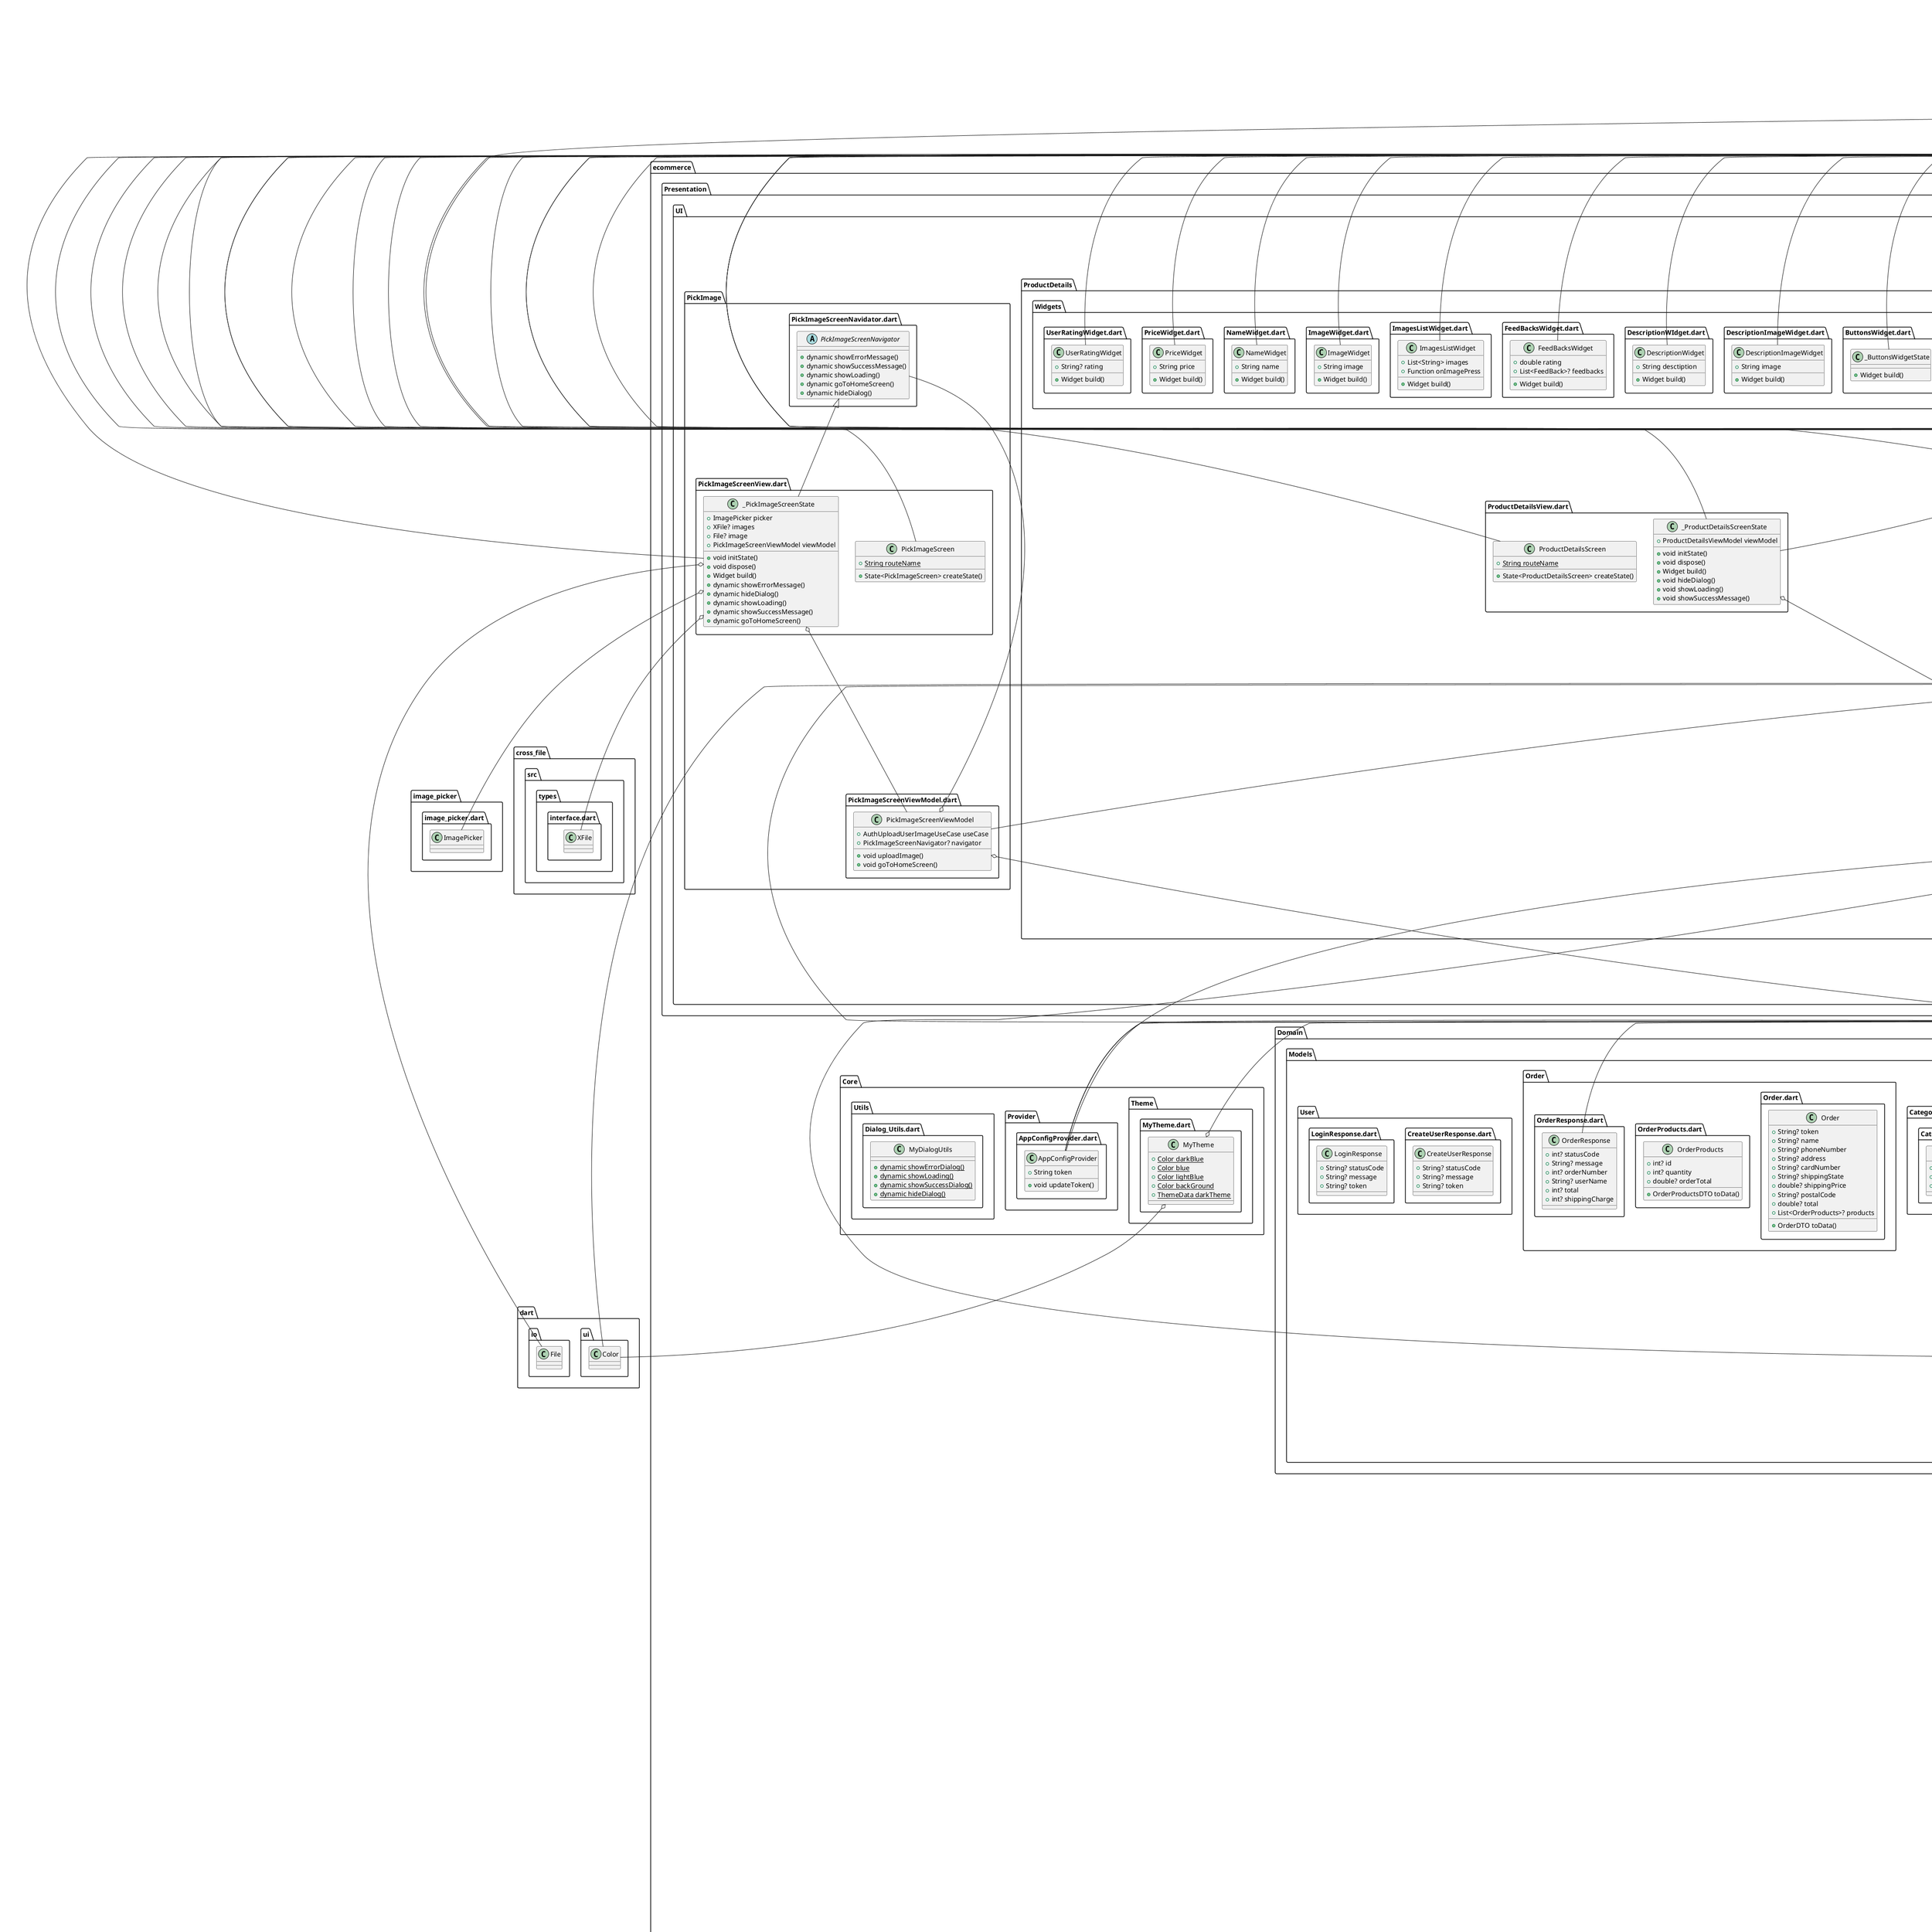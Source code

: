 @startuml
set namespaceSeparator ::

class "ecommerce::Core::Provider::AppConfigProvider.dart::AppConfigProvider" {
  +String token
  +void updateToken()
}

"flutter::src::foundation::change_notifier.dart::ChangeNotifier" <|-- "ecommerce::Core::Provider::AppConfigProvider.dart::AppConfigProvider"

class "ecommerce::Core::Theme::MyTheme.dart::MyTheme" {
  {static} +Color darkBlue
  {static} +Color blue
  {static} +Color lightBlue
  {static} +Color backGround
  {static} +ThemeData darkTheme
}

"ecommerce::Core::Theme::MyTheme.dart::MyTheme" o-- "dart::ui::Color"
"ecommerce::Core::Theme::MyTheme.dart::MyTheme" o-- "flutter::src::material::theme_data.dart::ThemeData"

class "ecommerce::Core::Utils::Dialog_Utils.dart::MyDialogUtils" {
  {static} +dynamic showErrorDialog()
  {static} +dynamic showLoading()
  {static} +dynamic showSuccessDialog()
  {static} +dynamic hideDialog()
}

class "ecommerce::Data::Api::ApiManager.dart::ApiManager" {
  {static} -ApiManager? _instance
  +String baseUrl
  +String addUserRoute
  +String addUserImageRoute
  +String loginRoute
  +String getCategoriesRoute
  +String getAllNewAddedProductsRoute
  +String getProductsByCategoryRoute
  +String getProductDetailsRoute
  +String getSearchedProductsRoute
  +String getCartProductsRoute
  +String addProductToCartRoute
  +String deleteProductFromCartRoute
  +String addOrderRoute
  {static} +ApiManager getApiManager()
  +Future<CreateUserResponseDTO> addNewUser()
  +Future<String> uploadUserImage()
  +Future<LoginResponseDTO> login()
  +Future<CategoriesResponseDTO> getCategories()
  +Future<ProductsResponseDTO> getAllNewAddedProducts()
  +Future<ProductsResponseDTO> getProductsByCategory()
  +Future<ProductDetailsResponseDTO> getProductDetails()
  +Future<ProductsResponseDTO> getSearchedProducts()
  +Future<CartItemsResponseDTO> getCartItems()
  +Future<CartUpdateResponseDTO> addProductToCart()
  +Future<CartUpdateResponseDTO> deleteProductFromCart()
  +Future<OrderResponseDTO?> placeOrder()
}

"ecommerce::Data::Api::ApiManager.dart::ApiManager" o-- "ecommerce::Data::Api::ApiManager.dart::ApiManager"

class "ecommerce::Data::Data%20Source::AuthRemoteDataSourceImpl.dart::AuthRemoteDataSourceImpl" {
  +ApiManager apiManager
  +Future<CreateUserResponse?> addNewUser()
  +Future<String> uploadUserImage()
  +Future<LoginResponse> login()
}

"ecommerce::Data::Data%20Source::AuthRemoteDataSourceImpl.dart::AuthRemoteDataSourceImpl" o-- "ecommerce::Data::Api::ApiManager.dart::ApiManager"
"ecommerce::Domain::Repository::Auth_Ropository_Contract.dart::AuthRemoteDataSource" <|-- "ecommerce::Data::Data%20Source::AuthRemoteDataSourceImpl.dart::AuthRemoteDataSourceImpl"

class "ecommerce::Data::Data%20Source::CategoriesRemoteDataSource.dart::CategoriesRemoteDataSourceImpl" {
  +ApiManager apiManager
  +Future<CategoriesResponse> getCategories()
}

"ecommerce::Data::Data%20Source::CategoriesRemoteDataSource.dart::CategoriesRemoteDataSourceImpl" o-- "ecommerce::Data::Api::ApiManager.dart::ApiManager"
"ecommerce::Domain::Repository::Categories_Repository_Contract.dart::CategoriesRemoteDataSource" <|-- "ecommerce::Data::Data%20Source::CategoriesRemoteDataSource.dart::CategoriesRemoteDataSourceImpl"

class "ecommerce::Data::Data%20Source::OrdersRemoteDataSourceImpl.dart::OrdersRemoteDataSourceImpl" {
  +ApiManager apiManager
  +Future<OrderResponse> placeOrder()
}

"ecommerce::Data::Data%20Source::OrdersRemoteDataSourceImpl.dart::OrdersRemoteDataSourceImpl" o-- "ecommerce::Data::Api::ApiManager.dart::ApiManager"
"ecommerce::Domain::Repository::Orders_Repository_Contract.dart::OrdersRemoteDataSource" <|-- "ecommerce::Data::Data%20Source::OrdersRemoteDataSourceImpl.dart::OrdersRemoteDataSourceImpl"

class "ecommerce::Data::Data%20Source::ProductLocalDataSourceImpl.dart::ProductLocalDataSourceImpl" {
  +SQLdb sqLdb
  +Future<String> insertData()
  +Future<String> deleteData()
  +Future<List<Product>?> readData()
}

"ecommerce::Data::Data%20Source::ProductLocalDataSourceImpl.dart::ProductLocalDataSourceImpl" o-- "ecommerce::Data::SQL::SQLDB.dart::SQLdb"
"ecommerce::Domain::Repository::Products_Prepository_Contract.dart::ProductLocalDataSource" <|-- "ecommerce::Data::Data%20Source::ProductLocalDataSourceImpl.dart::ProductLocalDataSourceImpl"

class "ecommerce::Data::Data%20Source::ProductRemoteDataSourceImpl.dart::ProductRemoteDataSourceImpl" {
  +ApiManager apiManager
  +Future<ProductsResponse> getNewAddedProduct()
  +Future<ProductsResponse> getProductsByCategory()
  +Future<ProductDetailsResponse> getProductDetails()
  +Future<ProductsResponse> search()
  +Future<CartItemsResponse> getCartData()
  +Future<CartUpdateResponse> addToCart()
  +Future<CartUpdateResponse> deleteFromCart()
}

"ecommerce::Data::Data%20Source::ProductRemoteDataSourceImpl.dart::ProductRemoteDataSourceImpl" o-- "ecommerce::Data::Api::ApiManager.dart::ApiManager"
"ecommerce::Domain::Repository::Products_Prepository_Contract.dart::ProductRemoteDataSource" <|-- "ecommerce::Data::Data%20Source::ProductRemoteDataSourceImpl.dart::ProductRemoteDataSourceImpl"

class "ecommerce::Data::Models::Cart::CartItemDTO.dart::CartItemDTO" {
  +int? userId
  +String? productId
  +int? id
  +Map<String, dynamic> toJson()
  +CartItem toDomain()
}

class "ecommerce::Data::Models::Cart::CartItemsResponseDTO.dart::CartItemsResponseDTO" {
  +String? status
  +String? message
  +List<CartProductsDTO>? cartProducts
  +Map<String, dynamic> toJson()
  +CartItemsResponse toDomain()
}

class "ecommerce::Data::Models::Cart::CartProductDTO.dart::CartProductDTO" {
  +num? id
  +String? name
  +num? category
  +num? price
  +String? mainImage
  +num? brand
  +num? quantity
  +num? rating
  +Map<String, dynamic> toJson()
  +CartProduct toDomain()
}

class "ecommerce::Data::Models::Cart::CartProductsDTO.dart::CartProductsDTO" {
  +num? id
  +num? productId
  +num? userId
  +CartProductDTO? cartProduct
  +Map<String, dynamic> toJson()
  +CartProducts toDomain()
}

"ecommerce::Data::Models::Cart::CartProductsDTO.dart::CartProductsDTO" o-- "ecommerce::Data::Models::Cart::CartProductDTO.dart::CartProductDTO"

class "ecommerce::Data::Models::Cart::CartUpdateResponseDTO.dart::CartUpdateResponseDTO" {
  +int? code
  +String? message
  +CartItemDTO? cartItem
  +Map<String, dynamic> toJson()
  +CartUpdateResponse toDomain()
}

"ecommerce::Data::Models::Cart::CartUpdateResponseDTO.dart::CartUpdateResponseDTO" o-- "ecommerce::Data::Models::Cart::CartItemDTO.dart::CartItemDTO"

class "ecommerce::Data::Models::Categories::CategoriesDTO.dart::CategoriesDTO" {
  +num? id
  +String? name
  +String? image
  +Map<String, dynamic> toJson()
  +Categories toDomain()
}

class "ecommerce::Data::Models::Categories::CategoriesResponseDTO.dart::CategoriesResponseDTO" {
  +String? statusCode
  +String? message
  +List<CategoriesDTO>? categories
  +Map<String, dynamic> toJson()
  +CategoriesResponse toDomain()
}

class "ecommerce::Data::Models::Order::OrderDTO.dart::OrderDTO" {
  +String? token
  +String? name
  +String? phoneNumber
  +String? address
  +String? cardNumber
  +String? shippingState
  +double? shippingPrice
  +String? postalCode
  +double? total
  +List<OrderProductsDTO>? products
  +Map<String, dynamic> toJson()
}

class "ecommerce::Data::Models::Order::OrderProductsDTO.dart::OrderProductsDTO" {
  +int? id
  +int? quantity
  +double? orderTotal
  +Map<String, dynamic> toJson()
}

class "ecommerce::Data::Models::Order::OrderResponseDTO.dart::OrderResponseDTO" {
  +int? statusCode
  +String? message
  +int? orderNumber
  +String? userName
  +int? total
  +int? shippingCharge
  +Map<String, dynamic> toJson()
  +OrderResponse toDomain()
}

class "ecommerce::Data::Models::Products::FeedBackDTO.dart::FeedBackDTO" {
  +String? user
  +num? rate
  +String? comment
  +String? userImage
  +Map<String, dynamic> toJson()
  +FeedBack toDomain()
}

class "ecommerce::Data::Models::Products::ProductDetailsDTO.dart::ProductDetailsDTO" {
  +num? id
  +String? name
  +String? category
  +num? price
  +String? mainImage
  +String? description
  +String? descriptionImage
  +String? brand
  +num? quantity
  +num? rating
  +num? userRating
  +String? userComment
  +List<FeedBackDTO>? feedBack
  +List<String>? images
  +Map<String, dynamic> toJson()
  +ProductDetails toDomain()
}

class "ecommerce::Data::Models::Products::ProductDetailsResponseDTO.dart::ProductDetailsResponseDTO" {
  +String? status
  +String? message
  +ProductDetailsDTO? product
  +Map<String, dynamic> toJson()
  +ProductDetailsResponse toDomain()
}

"ecommerce::Data::Models::Products::ProductDetailsResponseDTO.dart::ProductDetailsResponseDTO" o-- "ecommerce::Data::Models::Products::ProductDetailsDTO.dart::ProductDetailsDTO"

class "ecommerce::Data::Models::Products::ProductsDTO.dart::ProductsDTO" {
  +num? id
  +String? name
  +String? category
  +num? price
  +String? mainImage
  +String? brand
  +num? rating
  +Map<String, dynamic> toJson()
  +Product toDomain()
}

class "ecommerce::Data::Models::Products::ProductsResponseDTO.dart::ProductsResponseDTO" {
  +String? status
  +String? message
  +num? page
  +List<ProductsDTO>? products
  +Map<String, dynamic> toJson()
  +ProductsResponse toDomain()
}

class "ecommerce::Data::Models::User::CreateUserResponseDTO.dart::CreateUserResponseDTO" {
  +String? statusCode
  +String? message
  +UserDTO? user
  +Map<String, dynamic> toJson()
  +CreateUserResponse toDomain()
}

"ecommerce::Data::Models::User::CreateUserResponseDTO.dart::CreateUserResponseDTO" o-- "ecommerce::Data::Models::User::UserDTO.dart::UserDTO"

class "ecommerce::Data::Models::User::LoginResponseDTO.dart::LoginResponseDTO" {
  +String? statusCode
  +String? message
  +String? token
  +Map<String, dynamic> toJson()
  +LoginResponse toDomain()
}

class "ecommerce::Data::Models::User::UserDTO.dart::UserDTO" {
  +String? name
  +String? email
  +String? password
  +String? phone
  +String? birthDate
  +String? token
  +Map<String, dynamic> toJson()
}

class "ecommerce::Data::Repository::AuthRepositoryImpl.dart::AuthRepositoryImpl" {
  +AuthRemoteDataSource remoteDataSource
  +Future<CreateUserResponse> addNewUser()
  +Future<String> uploadUserImage()
  +Future<LoginResponse> login()
}

"ecommerce::Data::Repository::AuthRepositoryImpl.dart::AuthRepositoryImpl" o-- "ecommerce::Domain::Repository::Auth_Ropository_Contract.dart::AuthRemoteDataSource"
"ecommerce::Domain::Repository::Auth_Ropository_Contract.dart::AuthRepository" <|-- "ecommerce::Data::Repository::AuthRepositoryImpl.dart::AuthRepositoryImpl"

class "ecommerce::Data::Repository::CategoriesRepository.dart::CategoriesRepositoryImpl" {
  +CategoriesRemoteDataSource remoteDataSource
  +Future<CategoriesResponse> getCategories()
}

"ecommerce::Data::Repository::CategoriesRepository.dart::CategoriesRepositoryImpl" o-- "ecommerce::Domain::Repository::Categories_Repository_Contract.dart::CategoriesRemoteDataSource"
"ecommerce::Domain::Repository::Categories_Repository_Contract.dart::CategoriesRepository" <|-- "ecommerce::Data::Repository::CategoriesRepository.dart::CategoriesRepositoryImpl"

class "ecommerce::Data::Repository::OrdersRepositoryImpl.dart::OrdersRepositoryImpl" {
  +OrdersRemoteDataSource remoteDataSource
  +Future<OrderResponse> placeOrder()
}

"ecommerce::Data::Repository::OrdersRepositoryImpl.dart::OrdersRepositoryImpl" o-- "ecommerce::Domain::Repository::Orders_Repository_Contract.dart::OrdersRemoteDataSource"
"ecommerce::Domain::Repository::Orders_Repository_Contract.dart::OrdersRepository" <|-- "ecommerce::Data::Repository::OrdersRepositoryImpl.dart::OrdersRepositoryImpl"

class "ecommerce::Data::Repository::ProductRepositoryImpl.dart::ProductRepositoryImpl" {
  +ProductRemoteDataSource remoteDataSource
  +ProductLocalDataSource localDataSource
  +Future<List<Product>?> getNewAddedProduct()
  +Future<List<Product>?> getProductsByCategory()
  +Future<ProductDetails?> getProductDetails()
  +Future<String> insertData()
  +Future<String> deleteData()
  +Future<List<Product>?> readData()
  +Future<List<Product>?> search()
  +Future<List<CartProducts>?> getCartData()
  +Future<String?> addToCart()
  +Future<String?> deleteFromCart()
}

"ecommerce::Data::Repository::ProductRepositoryImpl.dart::ProductRepositoryImpl" o-- "ecommerce::Domain::Repository::Products_Prepository_Contract.dart::ProductRemoteDataSource"
"ecommerce::Data::Repository::ProductRepositoryImpl.dart::ProductRepositoryImpl" o-- "ecommerce::Domain::Repository::Products_Prepository_Contract.dart::ProductLocalDataSource"
"ecommerce::Domain::Repository::Products_Prepository_Contract.dart::ProductRepository" <|-- "ecommerce::Data::Repository::ProductRepositoryImpl.dart::ProductRepositoryImpl"

class "ecommerce::Data::SQL::SQLDB.dart::SQLdb" {
  {static} -Database? _db
  +Future<Database?> getDB()
  +dynamic initiateDB()
  -void _onCreate()
  +Future<String> insertData()
  +Future<String> deleteData()
  +dynamic readData()
}

"ecommerce::Data::SQL::SQLDB.dart::SQLdb" o-- "sqflite_common::sqlite_api.dart::Database"

class "ecommerce::Domain::Models::Cart::CartItem.dart::CartItem" {
  +int? userId
  +String? productId
  +int? id
}

class "ecommerce::Domain::Models::Cart::CartItemsResponse.dart::CartItemsResponse" {
  +String? status
  +String? message
  +List<CartProducts>? cartProducts
}

class "ecommerce::Domain::Models::Cart::CartProduct.dart::CartProduct" {
  +num? id
  +String? name
  +num? category
  +num? price
  +String? mainImage
  +num? brand
  +num? quantity
  +num? rating
  +int? orderedQuantity
}

class "ecommerce::Domain::Models::Cart::CartProducts.dart::CartProducts" {
  +num? id
  +num? productId
  +num? userId
  +CartProduct? cartProduct
}

"ecommerce::Domain::Models::Cart::CartProducts.dart::CartProducts" o-- "ecommerce::Domain::Models::Cart::CartProduct.dart::CartProduct"

class "ecommerce::Domain::Models::Cart::CartUpdateResponse.dart::CartUpdateResponse" {
  +int? code
  +String? message
  +CartItem? cartItem
}

"ecommerce::Domain::Models::Cart::CartUpdateResponse.dart::CartUpdateResponse" o-- "ecommerce::Domain::Models::Cart::CartItem.dart::CartItem"

class "ecommerce::Domain::Models::Categories::Categories.dart::Categories" {
  +num? id
  +String? name
  +String? image
}

class "ecommerce::Domain::Models::Categories::CategoriesResponse.dart::CategoriesResponse" {
  +String? statusCode
  +String? message
  +List<Categories>? categories
}

class "ecommerce::Domain::Models::Order::Order.dart::Order" {
  +String? token
  +String? name
  +String? phoneNumber
  +String? address
  +String? cardNumber
  +String? shippingState
  +double? shippingPrice
  +String? postalCode
  +double? total
  +List<OrderProducts>? products
  +OrderDTO toData()
}

class "ecommerce::Domain::Models::Order::OrderProducts.dart::OrderProducts" {
  +int? id
  +int? quantity
  +double? orderTotal
  +OrderProductsDTO toData()
}

class "ecommerce::Domain::Models::Order::OrderResponse.dart::OrderResponse" {
  +int? statusCode
  +String? message
  +int? orderNumber
  +String? userName
  +int? total
  +int? shippingCharge
}

class "ecommerce::Domain::Models::Products::FeedBack.dart::FeedBack" {
  +String? user
  +num? rate
  +String? comment
  +String? userImage
}

class "ecommerce::Domain::Models::Products::Prdouct.dart::Product" {
  +num? id
  +String? name
  +String? category
  +num? price
  +String? mainImage
  +String? brand
  +num? rating
  +bool? isInWishList
}

class "ecommerce::Domain::Models::Products::ProductDetails.dart::ProductDetails" {
  +num? id
  +String? name
  +String? category
  +num? price
  +String? mainImage
  +String? description
  +String? descriptionImage
  +String? brand
  +num? quantity
  +num? rating
  +num? userRating
  +String? userComment
  +List<FeedBack>? feedBack
  +List<String>? images
}

class "ecommerce::Domain::Models::Products::ProductDetailsResponse.dart::ProductDetailsResponse" {
  +String? status
  +String? message
  +ProductDetails? product
}

"ecommerce::Domain::Models::Products::ProductDetailsResponse.dart::ProductDetailsResponse" o-- "ecommerce::Domain::Models::Products::ProductDetails.dart::ProductDetails"

class "ecommerce::Domain::Models::Products::ProductsResponse.dart::ProductsResponse" {
  +String? status
  +String? message
  +List<Product>? products
}

class "ecommerce::Domain::Models::User::CreateUserResponse.dart::CreateUserResponse" {
  +String? statusCode
  +String? message
  +String? token
}

class "ecommerce::Domain::Models::User::LoginResponse.dart::LoginResponse" {
  +String? statusCode
  +String? message
  +String? token
}

abstract class "ecommerce::Domain::Repository::Auth_Ropository_Contract.dart::AuthRemoteDataSource" {
  +Future<CreateUserResponse?> addNewUser()
  +Future<String> uploadUserImage()
  +Future<LoginResponse> login()
}

abstract class "ecommerce::Domain::Repository::Auth_Ropository_Contract.dart::AuthRepository" {
  +Future<CreateUserResponse?> addNewUser()
  +Future<String> uploadUserImage()
  +Future<LoginResponse> login()
}

abstract class "ecommerce::Domain::Repository::Categories_Repository_Contract.dart::CategoriesRemoteDataSource" {
  +Future<CategoriesResponse> getCategories()
}

abstract class "ecommerce::Domain::Repository::Categories_Repository_Contract.dart::CategoriesRepository" {
  +Future<CategoriesResponse> getCategories()
}

abstract class "ecommerce::Domain::Repository::Orders_Repository_Contract.dart::OrdersRemoteDataSource" {
  +Future<OrderResponse> placeOrder()
}

abstract class "ecommerce::Domain::Repository::Orders_Repository_Contract.dart::OrdersRepository" {
  +Future<OrderResponse> placeOrder()
}

abstract class "ecommerce::Domain::Repository::Products_Prepository_Contract.dart::ProductRemoteDataSource" {
  +Future<ProductsResponse> getNewAddedProduct()
  +Future<ProductsResponse> getProductsByCategory()
  +Future<ProductDetailsResponse> getProductDetails()
  +Future<ProductsResponse> search()
  +Future<CartItemsResponse> getCartData()
  +Future<CartUpdateResponse> addToCart()
  +Future<CartUpdateResponse> deleteFromCart()
}

abstract class "ecommerce::Domain::Repository::Products_Prepository_Contract.dart::ProductRepository" {
  +Future<List<Product>?> getNewAddedProduct()
  +Future<List<Product>?> getProductsByCategory()
  +Future<ProductDetails?> getProductDetails()
  +Future<String> insertData()
  +Future<String> deleteData()
  +Future<List<Product>?> readData()
  +Future<List<Product>?> search()
  +Future<List<CartProducts>?> getCartData()
  +Future<String?> addToCart()
  +Future<String?> deleteFromCart()
}

abstract class "ecommerce::Domain::Repository::Products_Prepository_Contract.dart::ProductLocalDataSource" {
  +Future<String> insertData()
  +Future<String> deleteData()
  +Future<List<Product>?> readData()
}

class "ecommerce::Domain::UseCase::AddProductToCartUseCase.dart::AddProductToCartUseCase" {
  +ProductRepository repository
  +Future<String?> invoke()
}

"ecommerce::Domain::UseCase::AddProductToCartUseCase.dart::AddProductToCartUseCase" o-- "ecommerce::Domain::Repository::Products_Prepository_Contract.dart::ProductRepository"

class "ecommerce::Domain::UseCase::AddToWishListUseCase.dart::AddToWishListUseCase" {
  +ProductRepository repository
  +Future<String> invoke()
}

"ecommerce::Domain::UseCase::AddToWishListUseCase.dart::AddToWishListUseCase" o-- "ecommerce::Domain::Repository::Products_Prepository_Contract.dart::ProductRepository"

class "ecommerce::Domain::UseCase::AuthLoginUserCase.dart::AuthLoginUserCase" {
  +AuthRepository repository
  +Future<LoginResponse> login()
}

"ecommerce::Domain::UseCase::AuthLoginUserCase.dart::AuthLoginUserCase" o-- "ecommerce::Domain::Repository::Auth_Ropository_Contract.dart::AuthRepository"

class "ecommerce::Domain::UseCase::AuthRegistrationUseCase.dart::AuthRegistrationUseCase" {
  +AuthRepository repository
  +Future<CreateUserResponse> invoke()
}

"ecommerce::Domain::UseCase::AuthRegistrationUseCase.dart::AuthRegistrationUseCase" o-- "ecommerce::Domain::Repository::Auth_Ropository_Contract.dart::AuthRepository"

class "ecommerce::Domain::UseCase::AuthUploadUserImageUseCase.dart::AuthUploadUserImageUseCase" {
  +AuthRepository repository
  +Future<String> uploadUserImage()
}

"ecommerce::Domain::UseCase::AuthUploadUserImageUseCase.dart::AuthUploadUserImageUseCase" o-- "ecommerce::Domain::Repository::Auth_Ropository_Contract.dart::AuthRepository"

class "ecommerce::Domain::UseCase::DeleteFromWishListUseCase.dart::DeleteFromWishListUseCase" {
  +ProductRepository repository
  +Future<String> invoke()
}

"ecommerce::Domain::UseCase::DeleteFromWishListUseCase.dart::DeleteFromWishListUseCase" o-- "ecommerce::Domain::Repository::Products_Prepository_Contract.dart::ProductRepository"

class "ecommerce::Domain::UseCase::DeleteProductFromCartUseCase.dart::DeleteProductFromCartUseCase" {
  +ProductRepository repository
  +Future<String?> invoke()
}

"ecommerce::Domain::UseCase::DeleteProductFromCartUseCase.dart::DeleteProductFromCartUseCase" o-- "ecommerce::Domain::Repository::Products_Prepository_Contract.dart::ProductRepository"

class "ecommerce::Domain::UseCase::GetCartItemsUseCase.dart::GetCartItemsUseCase" {
  +ProductRepository repository
  +Future<List<CartProducts>?> invoke()
}

"ecommerce::Domain::UseCase::GetCartItemsUseCase.dart::GetCartItemsUseCase" o-- "ecommerce::Domain::Repository::Products_Prepository_Contract.dart::ProductRepository"

class "ecommerce::Domain::UseCase::GetCategoriesUseCase.dart::GetCategoriesUseCase" {
  +CategoriesRepository categoriesRepository
  +Future<CategoriesResponse> invoke()
}

"ecommerce::Domain::UseCase::GetCategoriesUseCase.dart::GetCategoriesUseCase" o-- "ecommerce::Domain::Repository::Categories_Repository_Contract.dart::CategoriesRepository"

class "ecommerce::Domain::UseCase::GetNewAddedProductUseCase.dart::GetNewAddedProductsUseCase" {
  +ProductRepository repository
  +Future<List<Product>?> invoke()
}

"ecommerce::Domain::UseCase::GetNewAddedProductUseCase.dart::GetNewAddedProductsUseCase" o-- "ecommerce::Domain::Repository::Products_Prepository_Contract.dart::ProductRepository"

class "ecommerce::Domain::UseCase::GetProductDetailsUseCase.dart::GetProductDetailsUseCase" {
  +ProductRepository repository
  +Future<ProductDetails?> invoke()
}

"ecommerce::Domain::UseCase::GetProductDetailsUseCase.dart::GetProductDetailsUseCase" o-- "ecommerce::Domain::Repository::Products_Prepository_Contract.dart::ProductRepository"

class "ecommerce::Domain::UseCase::GetProductsByCategoryIdUseCase.dart::GetProductsByCategoryIdUseCase" {
  +ProductRepository repository
  +Future<List<Product>?> invoke()
}

"ecommerce::Domain::UseCase::GetProductsByCategoryIdUseCase.dart::GetProductsByCategoryIdUseCase" o-- "ecommerce::Domain::Repository::Products_Prepository_Contract.dart::ProductRepository"

class "ecommerce::Domain::UseCase::GetWishListProductsUseCase.dart::GetWishListProductsUseCase" {
  +ProductRepository repository
  +Future<List<Product>?> invoke()
}

"ecommerce::Domain::UseCase::GetWishListProductsUseCase.dart::GetWishListProductsUseCase" o-- "ecommerce::Domain::Repository::Products_Prepository_Contract.dart::ProductRepository"

class "ecommerce::Domain::UseCase::PlaceOrderUseCase.dart::PlaceOrderUseCase" {
  +OrdersRepository repository
  +Future<OrderResponse> invoke()
}

"ecommerce::Domain::UseCase::PlaceOrderUseCase.dart::PlaceOrderUseCase" o-- "ecommerce::Domain::Repository::Orders_Repository_Contract.dart::OrdersRepository"

class "ecommerce::Domain::UseCase::SearchForProductUseCase.dart::SearchForProductUseCase" {
  +ProductRepository repository
  +Future<List<Product>?> invoke()
}

"ecommerce::Domain::UseCase::SearchForProductUseCase.dart::SearchForProductUseCase" o-- "ecommerce::Domain::Repository::Products_Prepository_Contract.dart::ProductRepository"

class "ecommerce::main.dart::MyApp" {
  +String token
  +Widget build()
}

"flutter::src::widgets::framework.dart::StatelessWidget" <|-- "ecommerce::main.dart::MyApp"

class "ecommerce::Presentation::UI::Global%20Widgets::errorWidget.dart::errorWidget" {
  +String errorMessage
  +Function onTryAgainPress
  +Widget build()
}

"flutter::src::widgets::framework.dart::StatelessWidget" <|-- "ecommerce::Presentation::UI::Global%20Widgets::errorWidget.dart::errorWidget"

class "ecommerce::Presentation::UI::Global%20Widgets::PoductShowWidget.dart::ProductShowWidget" {
  +Product product
  +Function onViewNowPress
  +Function onSlidablePress
  +Widget build()
}

"ecommerce::Presentation::UI::Global%20Widgets::PoductShowWidget.dart::ProductShowWidget" o-- "ecommerce::Domain::Models::Products::Prdouct.dart::Product"
"flutter::src::widgets::framework.dart::StatelessWidget" <|-- "ecommerce::Presentation::UI::Global%20Widgets::PoductShowWidget.dart::ProductShowWidget"

class "ecommerce::Presentation::UI::Global%20Widgets::ProductWidget.dart::ProductWidget" {
  +Product product
  +Function onWidgetPress
  +Function onFavoritePress
  +State<ProductWidget> createState()
}

"ecommerce::Presentation::UI::Global%20Widgets::ProductWidget.dart::ProductWidget" o-- "ecommerce::Domain::Models::Products::Prdouct.dart::Product"
"flutter::src::widgets::framework.dart::StatefulWidget" <|-- "ecommerce::Presentation::UI::Global%20Widgets::ProductWidget.dart::ProductWidget"

class "ecommerce::Presentation::UI::Global%20Widgets::ProductWidget.dart::_ProductWidgetState" {
  +Widget build()
}

"flutter::src::widgets::framework.dart::State" <|-- "ecommerce::Presentation::UI::Global%20Widgets::ProductWidget.dart::_ProductWidgetState"

class "ecommerce::Presentation::UI::Home::HomeScreenView.dart::HomeScreen" {
  {static} +String routeName
  +State<HomeScreen> createState()
}

"flutter::src::widgets::framework.dart::StatefulWidget" <|-- "ecommerce::Presentation::UI::Home::HomeScreenView.dart::HomeScreen"

class "ecommerce::Presentation::UI::Home::HomeScreenView.dart::_HomeScreenState" {
  +List<Widget> tabs
  +int selectedIndex
  +Widget build()
}

"flutter::src::widgets::framework.dart::State" <|-- "ecommerce::Presentation::UI::Home::HomeScreenView.dart::_HomeScreenState"

abstract class "ecommerce::Presentation::UI::Home::Tabs::CartTab::CartTabNavigator.dart::CartTabNavigator" {
  +void showLoading()
  +void hideDialog()
  +void showSuccessMessage()
  +void goToPaymentScreen()
}

class "ecommerce::Presentation::UI::Home::Tabs::CartTab::CartTabVIew.dart::CartTabView" {
  +State<CartTabView> createState()
}

"flutter::src::widgets::framework.dart::StatefulWidget" <|-- "ecommerce::Presentation::UI::Home::Tabs::CartTab::CartTabVIew.dart::CartTabView"

class "ecommerce::Presentation::UI::Home::Tabs::CartTab::CartTabVIew.dart::_CartTabViewState" {
  +CartTabViewModel viewModel
  +void initState()
  +void dispose()
  +Widget build()
  +void hideDialog()
  +void showLoading()
  +void showSuccessMessage()
  +void goToPaymentScreen()
}

"ecommerce::Presentation::UI::Home::Tabs::CartTab::CartTabVIew.dart::_CartTabViewState" o-- "ecommerce::Presentation::UI::Home::Tabs::CartTab::CartTabViewModel.dart::CartTabViewModel"
"flutter::src::widgets::framework.dart::State" <|-- "ecommerce::Presentation::UI::Home::Tabs::CartTab::CartTabVIew.dart::_CartTabViewState"
"ecommerce::Presentation::UI::Home::Tabs::CartTab::CartTabNavigator.dart::CartTabNavigator" <|-- "ecommerce::Presentation::UI::Home::Tabs::CartTab::CartTabVIew.dart::_CartTabViewState"

class "ecommerce::Presentation::UI::Home::Tabs::CartTab::CartTabViewModel.dart::CartTabViewModel" {
  +GetCartItemsUseCase getCartItemsUseCase
  +DeleteProductFromCartUseCase deleteProductFormCartUseCase
  +CartTabNavigator? navigator
  +String? errorMessage
  +List<CartProducts>? products
  +AppConfigProvider? provider
  +void getCartItems()
  +void onTryAgainPress()
  +int onPlusButtonPress()
  +int onMinusButtonPress()
  +double calcTotal()
  +void onSlidablePress()
  +void onGoToPaymentPress()
}

"ecommerce::Presentation::UI::Home::Tabs::CartTab::CartTabViewModel.dart::CartTabViewModel" o-- "ecommerce::Domain::UseCase::GetCartItemsUseCase.dart::GetCartItemsUseCase"
"ecommerce::Presentation::UI::Home::Tabs::CartTab::CartTabViewModel.dart::CartTabViewModel" o-- "ecommerce::Domain::UseCase::DeleteProductFromCartUseCase.dart::DeleteProductFromCartUseCase"
"ecommerce::Presentation::UI::Home::Tabs::CartTab::CartTabViewModel.dart::CartTabViewModel" o-- "ecommerce::Presentation::UI::Home::Tabs::CartTab::CartTabNavigator.dart::CartTabNavigator"
"ecommerce::Presentation::UI::Home::Tabs::CartTab::CartTabViewModel.dart::CartTabViewModel" o-- "ecommerce::Core::Provider::AppConfigProvider.dart::AppConfigProvider"
"flutter::src::foundation::change_notifier.dart::ChangeNotifier" <|-- "ecommerce::Presentation::UI::Home::Tabs::CartTab::CartTabViewModel.dart::CartTabViewModel"

class "ecommerce::Presentation::UI::Home::Tabs::CartTab::Widgets::CartItemWidget.dart::CartItemWidget" {
  +int productIndex
  +Function onSlibablePress
  +Function onPlusButtonPress
  +Function onMinusButtonPress
  +State<CartItemWidget> createState()
}

"flutter::src::widgets::framework.dart::StatefulWidget" <|-- "ecommerce::Presentation::UI::Home::Tabs::CartTab::Widgets::CartItemWidget.dart::CartItemWidget"

class "ecommerce::Presentation::UI::Home::Tabs::CartTab::Widgets::CartItemWidget.dart::_CartItemWidgetState" {
  +Widget build()
}

"flutter::src::widgets::framework.dart::State" <|-- "ecommerce::Presentation::UI::Home::Tabs::CartTab::Widgets::CartItemWidget.dart::_CartItemWidgetState"

abstract class "ecommerce::Presentation::UI::Home::Tabs::HomeTab::HomeTabNavigator.dart::HomeTabNavigator" {
  +void goToProductListScreen()
  +void goToProductDetailsScreen()
  +void showLoading()
  +void hideDialog()
  +void showSuccessMessage()
}

class "ecommerce::Presentation::UI::Home::Tabs::HomeTab::HomeTabView.dart::HomeTabView" {
  +State<HomeTabView> createState()
}

"flutter::src::widgets::framework.dart::StatefulWidget" <|-- "ecommerce::Presentation::UI::Home::Tabs::HomeTab::HomeTabView.dart::HomeTabView"

class "ecommerce::Presentation::UI::Home::Tabs::HomeTab::HomeTabView.dart::_HomeTabViewState" {
  +HomeTabViewModel viewModel
  +void initState()
  +void dispose()
  +Widget build()
  +void goToProductListScreen()
  +void goToProductDetailsScreen()
  +void hideDialog()
  +void showLoading()
  +void showSuccessMessage()
}

"ecommerce::Presentation::UI::Home::Tabs::HomeTab::HomeTabView.dart::_HomeTabViewState" o-- "ecommerce::Presentation::UI::Home::Tabs::HomeTab::HomeTabViewModel.dart::HomeTabViewModel"
"flutter::src::widgets::framework.dart::State" <|-- "ecommerce::Presentation::UI::Home::Tabs::HomeTab::HomeTabView.dart::_HomeTabViewState"
"ecommerce::Presentation::UI::Home::Tabs::HomeTab::HomeTabNavigator.dart::HomeTabNavigator" <|-- "ecommerce::Presentation::UI::Home::Tabs::HomeTab::HomeTabView.dart::_HomeTabViewState"

class "ecommerce::Presentation::UI::Home::Tabs::HomeTab::HomeTabViewModel.dart::HomeTabViewModel" {
  +GetCategoriesUseCase categoriesUseCase
  +GetNewAddedProductsUseCase newAddedProductsUseCase
  +AddToWishListUseCase addToWishListUseCase
  +DeleteFromWishListUseCase deleteFromWishListUseCase
  +HomeTabNavigator? navigator
  +String? errorMessage
  +List<Categories>? categories
  +List<Product>? products
  +SQLdb sqLdb
  +void getCategories()
  +void getNewAddedProducts()
  +void onTryAgainButtonPress()
  +void goToProductsListScreen()
  +void onWidgetPress()
  +void onFavoritePress()
}

"ecommerce::Presentation::UI::Home::Tabs::HomeTab::HomeTabViewModel.dart::HomeTabViewModel" o-- "ecommerce::Domain::UseCase::GetCategoriesUseCase.dart::GetCategoriesUseCase"
"ecommerce::Presentation::UI::Home::Tabs::HomeTab::HomeTabViewModel.dart::HomeTabViewModel" o-- "ecommerce::Domain::UseCase::GetNewAddedProductUseCase.dart::GetNewAddedProductsUseCase"
"ecommerce::Presentation::UI::Home::Tabs::HomeTab::HomeTabViewModel.dart::HomeTabViewModel" o-- "ecommerce::Domain::UseCase::AddToWishListUseCase.dart::AddToWishListUseCase"
"ecommerce::Presentation::UI::Home::Tabs::HomeTab::HomeTabViewModel.dart::HomeTabViewModel" o-- "ecommerce::Domain::UseCase::DeleteFromWishListUseCase.dart::DeleteFromWishListUseCase"
"ecommerce::Presentation::UI::Home::Tabs::HomeTab::HomeTabViewModel.dart::HomeTabViewModel" o-- "ecommerce::Presentation::UI::Home::Tabs::HomeTab::HomeTabNavigator.dart::HomeTabNavigator"
"ecommerce::Presentation::UI::Home::Tabs::HomeTab::HomeTabViewModel.dart::HomeTabViewModel" o-- "ecommerce::Data::SQL::SQLDB.dart::SQLdb"
"flutter::src::foundation::change_notifier.dart::ChangeNotifier" <|-- "ecommerce::Presentation::UI::Home::Tabs::HomeTab::HomeTabViewModel.dart::HomeTabViewModel"

class "ecommerce::Presentation::UI::Home::Tabs::HomeTab::Widgets::BannerSlideShow.dart::BannerSlideShow" {
  +List<BannerData> bannersData
  +Widget build()
}

"flutter::src::widgets::framework.dart::StatelessWidget" <|-- "ecommerce::Presentation::UI::Home::Tabs::HomeTab::Widgets::BannerSlideShow.dart::BannerSlideShow"

class "ecommerce::Presentation::UI::Home::Tabs::HomeTab::Widgets::BannerSlideShow.dart::BannerData" {
  +int id
  +AlignmentGeometry alignmentGeometry
  +String title
  +String titleOnButton
  +String image
  +Color textColor
  +Categories categories
}

"ecommerce::Presentation::UI::Home::Tabs::HomeTab::Widgets::BannerSlideShow.dart::BannerData" o-- "flutter::src::painting::alignment.dart::AlignmentGeometry"
"ecommerce::Presentation::UI::Home::Tabs::HomeTab::Widgets::BannerSlideShow.dart::BannerData" o-- "dart::ui::Color"
"ecommerce::Presentation::UI::Home::Tabs::HomeTab::Widgets::BannerSlideShow.dart::BannerData" o-- "ecommerce::Domain::Models::Categories::Categories.dart::Categories"

class "ecommerce::Presentation::UI::Home::Tabs::HomeTab::Widgets::BannerWiget.dart::BannerWidget" {
  +BannerData bannerData
  +Widget build()
}

"ecommerce::Presentation::UI::Home::Tabs::HomeTab::Widgets::BannerWiget.dart::BannerWidget" o-- "ecommerce::Presentation::UI::Home::Tabs::HomeTab::Widgets::BannerSlideShow.dart::BannerData"
"flutter::src::widgets::framework.dart::StatelessWidget" <|-- "ecommerce::Presentation::UI::Home::Tabs::HomeTab::Widgets::BannerWiget.dart::BannerWidget"

class "ecommerce::Presentation::UI::Home::Tabs::HomeTab::Widgets::Categories.dart::CategoriesList" {
  +List<Categories> categories
  +Widget build()
}

"flutter::src::widgets::framework.dart::StatelessWidget" <|-- "ecommerce::Presentation::UI::Home::Tabs::HomeTab::Widgets::Categories.dart::CategoriesList"

class "ecommerce::Presentation::UI::Home::Tabs::HomeTab::Widgets::CategoryShowWidget.dart::CategoryShowWidget" {
  +Categories categories
  +Widget build()
}

"ecommerce::Presentation::UI::Home::Tabs::HomeTab::Widgets::CategoryShowWidget.dart::CategoryShowWidget" o-- "ecommerce::Domain::Models::Categories::Categories.dart::Categories"
"flutter::src::widgets::framework.dart::StatelessWidget" <|-- "ecommerce::Presentation::UI::Home::Tabs::HomeTab::Widgets::CategoryShowWidget.dart::CategoryShowWidget"

class "ecommerce::Presentation::UI::Home::Tabs::HomeTab::Widgets::ProductList.dart::HomeProductList" {
  +List<Product> products
  +Function onProductPress
  +Function onFavoritePress
  +Widget build()
}

"flutter::src::widgets::framework.dart::StatelessWidget" <|-- "ecommerce::Presentation::UI::Home::Tabs::HomeTab::Widgets::ProductList.dart::HomeProductList"

class "ecommerce::Presentation::UI::Home::Tabs::ProfileTab::ProfileTabView.dart::ProfileTabView" {
  +Widget build()
}

"flutter::src::widgets::framework.dart::StatelessWidget" <|-- "ecommerce::Presentation::UI::Home::Tabs::ProfileTab::ProfileTabView.dart::ProfileTabView"

abstract class "ecommerce::Presentation::UI::Home::Tabs::SearchTab::SearchTabNavigator.dart::SearchTabNavigator" {
  +void goToDetailsScreen()
  +void showLoading()
  +void hideDialog()
  +void showSuccessMessage()
}

class "ecommerce::Presentation::UI::Home::Tabs::SearchTab::SearchTabView.dart::SearchTabView" {
  +State<SearchTabView> createState()
}

"flutter::src::widgets::framework.dart::StatefulWidget" <|-- "ecommerce::Presentation::UI::Home::Tabs::SearchTab::SearchTabView.dart::SearchTabView"

class "ecommerce::Presentation::UI::Home::Tabs::SearchTab::SearchTabView.dart::_SearchTabViewState" {
  +SearchTabViewModel viewModel
  +ScrollController controller
  +void initState()
  +void dispose()
  +Widget build()
  +void goToDetailsScreen()
  +void hideDialog()
  +void showLoading()
  +void showSuccessMessage()
}

"ecommerce::Presentation::UI::Home::Tabs::SearchTab::SearchTabView.dart::_SearchTabViewState" o-- "ecommerce::Presentation::UI::Home::Tabs::SearchTab::SearchTabViewModel.dart::SearchTabViewModel"
"ecommerce::Presentation::UI::Home::Tabs::SearchTab::SearchTabView.dart::_SearchTabViewState" o-- "flutter::src::widgets::scroll_controller.dart::ScrollController"
"flutter::src::widgets::framework.dart::State" <|-- "ecommerce::Presentation::UI::Home::Tabs::SearchTab::SearchTabView.dart::_SearchTabViewState"
"ecommerce::Presentation::UI::Home::Tabs::SearchTab::SearchTabNavigator.dart::SearchTabNavigator" <|-- "ecommerce::Presentation::UI::Home::Tabs::SearchTab::SearchTabView.dart::_SearchTabViewState"

class "ecommerce::Presentation::UI::Home::Tabs::SearchTab::SearchTabViewModel.dart::SearchTabViewModel" {
  +SearchForProductUseCase searchForProductUseCase
  +AddToWishListUseCase addToWishListUseCase
  +DeleteFromWishListUseCase deleteFromWishListUseCase
  +String? errorMessage
  +List<Product>? products
  +SearchTabNavigator? navigator
  +void getProducts()
  +void onViewNowPress()
  +void onSlidablePress()
}

"ecommerce::Presentation::UI::Home::Tabs::SearchTab::SearchTabViewModel.dart::SearchTabViewModel" o-- "ecommerce::Domain::UseCase::SearchForProductUseCase.dart::SearchForProductUseCase"
"ecommerce::Presentation::UI::Home::Tabs::SearchTab::SearchTabViewModel.dart::SearchTabViewModel" o-- "ecommerce::Domain::UseCase::AddToWishListUseCase.dart::AddToWishListUseCase"
"ecommerce::Presentation::UI::Home::Tabs::SearchTab::SearchTabViewModel.dart::SearchTabViewModel" o-- "ecommerce::Domain::UseCase::DeleteFromWishListUseCase.dart::DeleteFromWishListUseCase"
"ecommerce::Presentation::UI::Home::Tabs::SearchTab::SearchTabViewModel.dart::SearchTabViewModel" o-- "ecommerce::Presentation::UI::Home::Tabs::SearchTab::SearchTabNavigator.dart::SearchTabNavigator"
"flutter::src::foundation::change_notifier.dart::ChangeNotifier" <|-- "ecommerce::Presentation::UI::Home::Tabs::SearchTab::SearchTabViewModel.dart::SearchTabViewModel"

abstract class "ecommerce::Presentation::UI::Home::Tabs::WithLIstTab::WishListTabNavigator.dart::WishListTabNavigator" {
  +void goToProductDetailsScreen()
  +void showLoading()
  +void hideDialog()
  +void showSuccessMessage()
}

class "ecommerce::Presentation::UI::Home::Tabs::WithLIstTab::WishListTabView.dart::WishListTabView" {
  +State<WishListTabView> createState()
}

"flutter::src::widgets::framework.dart::StatefulWidget" <|-- "ecommerce::Presentation::UI::Home::Tabs::WithLIstTab::WishListTabView.dart::WishListTabView"

class "ecommerce::Presentation::UI::Home::Tabs::WithLIstTab::WishListTabView.dart::_WishListTabViewState" {
  +WishListTabViewModel viewModel
  +void initState()
  +void dispose()
  +Widget build()
  +void goToProductDetailsScreen()
  +void hideDialog()
  +void showLoading()
  +void showSuccessMessage()
}

"ecommerce::Presentation::UI::Home::Tabs::WithLIstTab::WishListTabView.dart::_WishListTabViewState" o-- "ecommerce::Presentation::UI::Home::Tabs::WithLIstTab::WishListTabViewModel.dart::WishListTabViewModel"
"flutter::src::widgets::framework.dart::State" <|-- "ecommerce::Presentation::UI::Home::Tabs::WithLIstTab::WishListTabView.dart::_WishListTabViewState"
"ecommerce::Presentation::UI::Home::Tabs::WithLIstTab::WishListTabNavigator.dart::WishListTabNavigator" <|-- "ecommerce::Presentation::UI::Home::Tabs::WithLIstTab::WishListTabView.dart::_WishListTabViewState"

class "ecommerce::Presentation::UI::Home::Tabs::WithLIstTab::WishListTabViewModel.dart::WishListTabViewModel" {
  +GetWishListProductsUseCase getWishListProductsUseCase
  +DeleteFromWishListUseCase deleteFromWishListUseCase
  +AddToWishListUseCase addToWishListUseCase
  +WishListTabNavigator? navigator
  +List<Product>? products
  +String? errorMessage
  +void getProducts()
  +void onTryAgainPress()
  +void onViewNowPress()
  +void onSlidablePress()
}

"ecommerce::Presentation::UI::Home::Tabs::WithLIstTab::WishListTabViewModel.dart::WishListTabViewModel" o-- "ecommerce::Domain::UseCase::GetWishListProductsUseCase.dart::GetWishListProductsUseCase"
"ecommerce::Presentation::UI::Home::Tabs::WithLIstTab::WishListTabViewModel.dart::WishListTabViewModel" o-- "ecommerce::Domain::UseCase::DeleteFromWishListUseCase.dart::DeleteFromWishListUseCase"
"ecommerce::Presentation::UI::Home::Tabs::WithLIstTab::WishListTabViewModel.dart::WishListTabViewModel" o-- "ecommerce::Domain::UseCase::AddToWishListUseCase.dart::AddToWishListUseCase"
"ecommerce::Presentation::UI::Home::Tabs::WithLIstTab::WishListTabViewModel.dart::WishListTabViewModel" o-- "ecommerce::Presentation::UI::Home::Tabs::WithLIstTab::WishListTabNavigator.dart::WishListTabNavigator"
"flutter::src::foundation::change_notifier.dart::ChangeNotifier" <|-- "ecommerce::Presentation::UI::Home::Tabs::WithLIstTab::WishListTabViewModel.dart::WishListTabViewModel"

abstract class "ecommerce::Presentation::UI::Login::LoginScreenNavigator.dart::LoginScreenNavigator" {
  +dynamic goToCreateAccountScreen()
  +dynamic goToHomeScreen()
  +dynamic showErrorMessage()
  +dynamic showSuccessMessage()
  +dynamic showLoading()
  +dynamic updateToken()
  +dynamic hideDialog()
}

class "ecommerce::Presentation::UI::Login::LoginScreenView.dart::LoginScreen" {
  {static} +String routeName
  +State<LoginScreen> createState()
}

"flutter::src::widgets::framework.dart::StatefulWidget" <|-- "ecommerce::Presentation::UI::Login::LoginScreenView.dart::LoginScreen"

class "ecommerce::Presentation::UI::Login::LoginScreenView.dart::_LoginScreenState" {
  +LoginScreenViweModel viewModel
  +GlobalKey<FormState> formKey
  +TextEditingController emailController
  +TextEditingController passwordController
  +bool isVisible
  +void initState()
  +void dispose()
  +Widget build()
  +dynamic goToCreateAccountScreen()
  +dynamic goToHomeScreen()
  +dynamic showErrorMessage()
  +dynamic hideDialog()
  +dynamic showLoading()
  +dynamic showSuccessMessage()
  +dynamic updateToken()
}

"ecommerce::Presentation::UI::Login::LoginScreenView.dart::_LoginScreenState" o-- "ecommerce::Presentation::UI::Login::LoginScreenViewModel.dart::LoginScreenViweModel"
"ecommerce::Presentation::UI::Login::LoginScreenView.dart::_LoginScreenState" o-- "flutter::src::widgets::framework.dart::GlobalKey<FormState>"
"ecommerce::Presentation::UI::Login::LoginScreenView.dart::_LoginScreenState" o-- "flutter::src::widgets::editable_text.dart::TextEditingController"
"flutter::src::widgets::framework.dart::State" <|-- "ecommerce::Presentation::UI::Login::LoginScreenView.dart::_LoginScreenState"
"ecommerce::Presentation::UI::Login::LoginScreenNavigator.dart::LoginScreenNavigator" <|-- "ecommerce::Presentation::UI::Login::LoginScreenView.dart::_LoginScreenState"

class "ecommerce::Presentation::UI::Login::LoginScreenViewModel.dart::LoginScreenViweModel" {
  +AuthLoginUserCase useCase
  +LoginScreenNavigator? navigator
  +String? emailValidation()
  +String? passwordValidation()
  +void onLoginButtonPress()
  +void onCreateAccountButtonPress()
  +void goToHome()
}

"ecommerce::Presentation::UI::Login::LoginScreenViewModel.dart::LoginScreenViweModel" o-- "ecommerce::Domain::UseCase::AuthLoginUserCase.dart::AuthLoginUserCase"
"ecommerce::Presentation::UI::Login::LoginScreenViewModel.dart::LoginScreenViweModel" o-- "ecommerce::Presentation::UI::Login::LoginScreenNavigator.dart::LoginScreenNavigator"
"flutter::src::foundation::change_notifier.dart::ChangeNotifier" <|-- "ecommerce::Presentation::UI::Login::LoginScreenViewModel.dart::LoginScreenViweModel"

abstract class "ecommerce::Presentation::UI::Payment::PaymentNavigator.dart::PaymentNavigator" {
  +void goToHomeScreen()
  +void showErrorMessage()
  +void showSuccessMessage()
  +void showLoading()
  +void hideDialog()
}

class "ecommerce::Presentation::UI::Payment::PaymentView.dart::PaymentScreen" {
  {static} +String routeName
  +State<PaymentScreen> createState()
}

"flutter::src::widgets::framework.dart::StatefulWidget" <|-- "ecommerce::Presentation::UI::Payment::PaymentView.dart::PaymentScreen"

class "ecommerce::Presentation::UI::Payment::PaymentView.dart::_PaymentScreenState" {
  +List<Widget> tabs
  +List<String> titles
  +PaymentViewModel viewModel
  +void initState()
  +void dispose()
  +Widget build()
  +void goToHomeScreen()
  +void hideDialog()
  +void showErrorMessage()
  +void showLoading()
  +void showSuccessMessage()
}

"ecommerce::Presentation::UI::Payment::PaymentView.dart::_PaymentScreenState" o-- "ecommerce::Presentation::UI::Payment::PaymentViewModel.dart::PaymentViewModel"
"flutter::src::widgets::framework.dart::State" <|-- "ecommerce::Presentation::UI::Payment::PaymentView.dart::_PaymentScreenState"
"ecommerce::Presentation::UI::Payment::PaymentNavigator.dart::PaymentNavigator" <|-- "ecommerce::Presentation::UI::Payment::PaymentView.dart::_PaymentScreenState"

class "ecommerce::Presentation::UI::Payment::PaymentViewModel.dart::PaymentViewModel" {
  +PlaceOrderUseCase useCase
  +int selectedIndex
  +PaymentNavigator? navigator
  +List<OrderProducts>? products
  +GlobalKey<FormState> formKey
  +GlobalKey<FormState> cardFormKey
  +bool showBackSide
  +AppConfigProvider? provider
  +TextEditingController nameController
  +TextEditingController addressController
  +TextEditingController phoneController
  +TextEditingController postalCodeController
  +TextEditingController nameOnCard
  +TextEditingController numberOnCard
  +TextEditingController cvvCode
  +TextEditingController expiryDate
  +OrderResponse orderResponse
  +void onBackPress()
  +double calcTotal()
  +String? nameValidation()
  +String? addressValidation()
  +String? phoneValidation()
  +String? postalCodeValidation()
  +void onContinueToPaymentPress()
  +String? cardValidation()
  +void onCompletePaymentPress()
  +void changeCardData()
}

"ecommerce::Presentation::UI::Payment::PaymentViewModel.dart::PaymentViewModel" o-- "ecommerce::Domain::UseCase::PlaceOrderUseCase.dart::PlaceOrderUseCase"
"ecommerce::Presentation::UI::Payment::PaymentViewModel.dart::PaymentViewModel" o-- "ecommerce::Presentation::UI::Payment::PaymentNavigator.dart::PaymentNavigator"
"ecommerce::Presentation::UI::Payment::PaymentViewModel.dart::PaymentViewModel" o-- "flutter::src::widgets::framework.dart::GlobalKey<FormState>"
"ecommerce::Presentation::UI::Payment::PaymentViewModel.dart::PaymentViewModel" o-- "ecommerce::Core::Provider::AppConfigProvider.dart::AppConfigProvider"
"ecommerce::Presentation::UI::Payment::PaymentViewModel.dart::PaymentViewModel" o-- "flutter::src::widgets::editable_text.dart::TextEditingController"
"ecommerce::Presentation::UI::Payment::PaymentViewModel.dart::PaymentViewModel" o-- "ecommerce::Domain::Models::Order::OrderResponse.dart::OrderResponse"
"flutter::src::foundation::change_notifier.dart::ChangeNotifier" <|-- "ecommerce::Presentation::UI::Payment::PaymentViewModel.dart::PaymentViewModel"

class "ecommerce::Presentation::UI::Payment::Tabs::CridetCardTab.dart::CreditCardTab" {
  +State<CreditCardTab> createState()
}

"flutter::src::widgets::framework.dart::StatefulWidget" <|-- "ecommerce::Presentation::UI::Payment::Tabs::CridetCardTab.dart::CreditCardTab"

class "ecommerce::Presentation::UI::Payment::Tabs::CridetCardTab.dart::_CreditCardTabState" {
  +Widget build()
}

"flutter::src::widgets::framework.dart::State" <|-- "ecommerce::Presentation::UI::Payment::Tabs::CridetCardTab.dart::_CreditCardTabState"

class "ecommerce::Presentation::UI::Payment::Tabs::ReceiptTab.dart::ReceiptTab" {
  +Widget build()
}

"flutter::src::widgets::framework.dart::StatelessWidget" <|-- "ecommerce::Presentation::UI::Payment::Tabs::ReceiptTab.dart::ReceiptTab"

class "ecommerce::Presentation::UI::Payment::Tabs::UserInfoTab.dart::UserInfoTab" {
  +Widget build()
}

"flutter::src::widgets::framework.dart::StatelessWidget" <|-- "ecommerce::Presentation::UI::Payment::Tabs::UserInfoTab.dart::UserInfoTab"

class "ecommerce::Presentation::UI::Payment::Widgets::MyTextField.dart::MyTextField" {
  +String hintText
  +TextEditingController controller
  +IconData prefix
  +TextInputType keyboard
  +Function validation
  +Widget build()
}

"ecommerce::Presentation::UI::Payment::Widgets::MyTextField.dart::MyTextField" o-- "flutter::src::widgets::editable_text.dart::TextEditingController"
"ecommerce::Presentation::UI::Payment::Widgets::MyTextField.dart::MyTextField" o-- "flutter::src::widgets::icon_data.dart::IconData"
"ecommerce::Presentation::UI::Payment::Widgets::MyTextField.dart::MyTextField" o-- "flutter::src::services::text_input.dart::TextInputType"
"flutter::src::widgets::framework.dart::StatelessWidget" <|-- "ecommerce::Presentation::UI::Payment::Widgets::MyTextField.dart::MyTextField"

abstract class "ecommerce::Presentation::UI::PickImage::PickImageScreenNavidator.dart::PickImageScreenNavigator" {
  +dynamic showErrorMessage()
  +dynamic showSuccessMessage()
  +dynamic showLoading()
  +dynamic goToHomeScreen()
  +dynamic hideDialog()
}

class "ecommerce::Presentation::UI::PickImage::PickImageScreenView.dart::PickImageScreen" {
  {static} +String routeName
  +State<PickImageScreen> createState()
}

"flutter::src::widgets::framework.dart::StatefulWidget" <|-- "ecommerce::Presentation::UI::PickImage::PickImageScreenView.dart::PickImageScreen"

class "ecommerce::Presentation::UI::PickImage::PickImageScreenView.dart::_PickImageScreenState" {
  +ImagePicker picker
  +XFile? images
  +File? image
  +PickImageScreenViewModel viewModel
  +void initState()
  +void dispose()
  +Widget build()
  +dynamic showErrorMessage()
  +dynamic hideDialog()
  +dynamic showLoading()
  +dynamic showSuccessMessage()
  +dynamic goToHomeScreen()
}

"ecommerce::Presentation::UI::PickImage::PickImageScreenView.dart::_PickImageScreenState" o-- "image_picker::image_picker.dart::ImagePicker"
"ecommerce::Presentation::UI::PickImage::PickImageScreenView.dart::_PickImageScreenState" o-- "cross_file::src::types::interface.dart::XFile"
"ecommerce::Presentation::UI::PickImage::PickImageScreenView.dart::_PickImageScreenState" o-- "dart::io::File"
"ecommerce::Presentation::UI::PickImage::PickImageScreenView.dart::_PickImageScreenState" o-- "ecommerce::Presentation::UI::PickImage::PickImageScreenViewModel.dart::PickImageScreenViewModel"
"flutter::src::widgets::framework.dart::State" <|-- "ecommerce::Presentation::UI::PickImage::PickImageScreenView.dart::_PickImageScreenState"
"ecommerce::Presentation::UI::PickImage::PickImageScreenNavidator.dart::PickImageScreenNavigator" <|-- "ecommerce::Presentation::UI::PickImage::PickImageScreenView.dart::_PickImageScreenState"

class "ecommerce::Presentation::UI::PickImage::PickImageScreenViewModel.dart::PickImageScreenViewModel" {
  +AuthUploadUserImageUseCase useCase
  +PickImageScreenNavigator? navigator
  +void uploadImage()
  +void goToHomeScreen()
}

"ecommerce::Presentation::UI::PickImage::PickImageScreenViewModel.dart::PickImageScreenViewModel" o-- "ecommerce::Domain::UseCase::AuthUploadUserImageUseCase.dart::AuthUploadUserImageUseCase"
"ecommerce::Presentation::UI::PickImage::PickImageScreenViewModel.dart::PickImageScreenViewModel" o-- "ecommerce::Presentation::UI::PickImage::PickImageScreenNavidator.dart::PickImageScreenNavigator"
"flutter::src::foundation::change_notifier.dart::ChangeNotifier" <|-- "ecommerce::Presentation::UI::PickImage::PickImageScreenViewModel.dart::PickImageScreenViewModel"

abstract class "ecommerce::Presentation::UI::ProductDetails::ProductDetailsNavigator.dart::ProductDetailsNavigator" {
  +void showLoading()
  +void hideDialog()
  +void showSuccessMessage()
}

class "ecommerce::Presentation::UI::ProductDetails::ProductDetailsView.dart::ProductDetailsScreen" {
  {static} +String routeName
  +State<ProductDetailsScreen> createState()
}

"flutter::src::widgets::framework.dart::StatefulWidget" <|-- "ecommerce::Presentation::UI::ProductDetails::ProductDetailsView.dart::ProductDetailsScreen"

class "ecommerce::Presentation::UI::ProductDetails::ProductDetailsView.dart::_ProductDetailsScreenState" {
  +ProductDetailsViewModel viewModel
  +void initState()
  +void dispose()
  +Widget build()
  +void hideDialog()
  +void showLoading()
  +void showSuccessMessage()
}

"ecommerce::Presentation::UI::ProductDetails::ProductDetailsView.dart::_ProductDetailsScreenState" o-- "ecommerce::Presentation::UI::ProductDetails::ProductDetailsViewModel.dart::ProductDetailsViewModel"
"flutter::src::widgets::framework.dart::State" <|-- "ecommerce::Presentation::UI::ProductDetails::ProductDetailsView.dart::_ProductDetailsScreenState"
"ecommerce::Presentation::UI::ProductDetails::ProductDetailsNavigator.dart::ProductDetailsNavigator" <|-- "ecommerce::Presentation::UI::ProductDetails::ProductDetailsView.dart::_ProductDetailsScreenState"

class "ecommerce::Presentation::UI::ProductDetails::ProductDetailsViewModel.dart::ProductDetailsViewModel" {
  +GetProductDetailsUseCase getProductDetailsUseCase
  +AddToWishListUseCase addToWishListUseCase
  +DeleteFromWishListUseCase deleteFromWishListUseCase
  +AddProductToCartUseCase addProductTOCartUseCase
  +ProductDetails? product
  +String? errorMessage
  +AppConfigProvider? provider
  +String? id
  +Product? abstractProduct
  +String image
  +ProductDetailsNavigator? navigator
  +void getProductDetails()
  +void onTryAgainPress()
  +void onImagePress()
  +void onAddToCartPress()
}

"ecommerce::Presentation::UI::ProductDetails::ProductDetailsViewModel.dart::ProductDetailsViewModel" o-- "ecommerce::Domain::UseCase::GetProductDetailsUseCase.dart::GetProductDetailsUseCase"
"ecommerce::Presentation::UI::ProductDetails::ProductDetailsViewModel.dart::ProductDetailsViewModel" o-- "ecommerce::Domain::UseCase::AddToWishListUseCase.dart::AddToWishListUseCase"
"ecommerce::Presentation::UI::ProductDetails::ProductDetailsViewModel.dart::ProductDetailsViewModel" o-- "ecommerce::Domain::UseCase::DeleteFromWishListUseCase.dart::DeleteFromWishListUseCase"
"ecommerce::Presentation::UI::ProductDetails::ProductDetailsViewModel.dart::ProductDetailsViewModel" o-- "ecommerce::Domain::UseCase::AddProductToCartUseCase.dart::AddProductToCartUseCase"
"ecommerce::Presentation::UI::ProductDetails::ProductDetailsViewModel.dart::ProductDetailsViewModel" o-- "ecommerce::Domain::Models::Products::ProductDetails.dart::ProductDetails"
"ecommerce::Presentation::UI::ProductDetails::ProductDetailsViewModel.dart::ProductDetailsViewModel" o-- "ecommerce::Core::Provider::AppConfigProvider.dart::AppConfigProvider"
"ecommerce::Presentation::UI::ProductDetails::ProductDetailsViewModel.dart::ProductDetailsViewModel" o-- "ecommerce::Domain::Models::Products::Prdouct.dart::Product"
"ecommerce::Presentation::UI::ProductDetails::ProductDetailsViewModel.dart::ProductDetailsViewModel" o-- "ecommerce::Presentation::UI::ProductDetails::ProductDetailsNavigator.dart::ProductDetailsNavigator"
"flutter::src::foundation::change_notifier.dart::ChangeNotifier" <|-- "ecommerce::Presentation::UI::ProductDetails::ProductDetailsViewModel.dart::ProductDetailsViewModel"

class "ecommerce::Presentation::UI::ProductDetails::Widgets::BrandAndRatingWidget.dart::BrandAndRatingWidget" {
  +String brand
  +String rating
  +Widget build()
}

"flutter::src::widgets::framework.dart::StatelessWidget" <|-- "ecommerce::Presentation::UI::ProductDetails::Widgets::BrandAndRatingWidget.dart::BrandAndRatingWidget"

class "ecommerce::Presentation::UI::ProductDetails::Widgets::ButtonsWidget.dart::ButtonsWidget" {
  +Function onAddToCartPress
  +State<ButtonsWidget> createState()
}

"flutter::src::widgets::framework.dart::StatefulWidget" <|-- "ecommerce::Presentation::UI::ProductDetails::Widgets::ButtonsWidget.dart::ButtonsWidget"

class "ecommerce::Presentation::UI::ProductDetails::Widgets::ButtonsWidget.dart::_ButtonsWidgetState" {
  +Widget build()
}

"flutter::src::widgets::framework.dart::State" <|-- "ecommerce::Presentation::UI::ProductDetails::Widgets::ButtonsWidget.dart::_ButtonsWidgetState"

class "ecommerce::Presentation::UI::ProductDetails::Widgets::DescriptionImageWidget.dart::DescriptionImageWidget" {
  +String image
  +Widget build()
}

"flutter::src::widgets::framework.dart::StatelessWidget" <|-- "ecommerce::Presentation::UI::ProductDetails::Widgets::DescriptionImageWidget.dart::DescriptionImageWidget"

class "ecommerce::Presentation::UI::ProductDetails::Widgets::DescriptionWIdget.dart::DescriptionWidget" {
  +String desctiption
  +Widget build()
}

"flutter::src::widgets::framework.dart::StatelessWidget" <|-- "ecommerce::Presentation::UI::ProductDetails::Widgets::DescriptionWIdget.dart::DescriptionWidget"

class "ecommerce::Presentation::UI::ProductDetails::Widgets::FeedBacksWidget.dart::FeedBacksWidget" {
  +double rating
  +List<FeedBack>? feedbacks
  +Widget build()
}

"flutter::src::widgets::framework.dart::StatelessWidget" <|-- "ecommerce::Presentation::UI::ProductDetails::Widgets::FeedBacksWidget.dart::FeedBacksWidget"

class "ecommerce::Presentation::UI::ProductDetails::Widgets::ImagesListWidget.dart::ImagesListWidget" {
  +List<String> images
  +Function onImagePress
  +Widget build()
}

"flutter::src::widgets::framework.dart::StatelessWidget" <|-- "ecommerce::Presentation::UI::ProductDetails::Widgets::ImagesListWidget.dart::ImagesListWidget"

class "ecommerce::Presentation::UI::ProductDetails::Widgets::ImageWidget.dart::ImageWidget" {
  +String image
  +Widget build()
}

"flutter::src::widgets::framework.dart::StatelessWidget" <|-- "ecommerce::Presentation::UI::ProductDetails::Widgets::ImageWidget.dart::ImageWidget"

class "ecommerce::Presentation::UI::ProductDetails::Widgets::NameWidget.dart::NameWidget" {
  +String name
  +Widget build()
}

"flutter::src::widgets::framework.dart::StatelessWidget" <|-- "ecommerce::Presentation::UI::ProductDetails::Widgets::NameWidget.dart::NameWidget"

class "ecommerce::Presentation::UI::ProductDetails::Widgets::PriceWidget.dart::PriceWidget" {
  +String price
  +Widget build()
}

"flutter::src::widgets::framework.dart::StatelessWidget" <|-- "ecommerce::Presentation::UI::ProductDetails::Widgets::PriceWidget.dart::PriceWidget"

class "ecommerce::Presentation::UI::ProductDetails::Widgets::UserRatingWidget.dart::UserRatingWidget" {
  +String? rating
  +Widget build()
}

"flutter::src::widgets::framework.dart::StatelessWidget" <|-- "ecommerce::Presentation::UI::ProductDetails::Widgets::UserRatingWidget.dart::UserRatingWidget"

abstract class "ecommerce::Presentation::UI::ProductsList::ProductsListNavigator.dart::ProductsListNavigator" {
  +void goToProductDetailsScreen()
  +void showLoading()
  +void hideDialog()
  +void showSuccessMessage()
}

class "ecommerce::Presentation::UI::ProductsList::ProductsListView.dart::ProductsListScreen" {
  {static} +String routeName
  +State<ProductsListScreen> createState()
}

"flutter::src::widgets::framework.dart::StatefulWidget" <|-- "ecommerce::Presentation::UI::ProductsList::ProductsListView.dart::ProductsListScreen"

class "ecommerce::Presentation::UI::ProductsList::ProductsListView.dart::_ProductsListScreenState" {
  +ProductsListViewModel viewModel
  +void initState()
  +void dispose()
  +Widget build()
  +void goToProductDetailsScreen()
  +void hideDialog()
  +void showLoading()
  +void showSuccessMessage()
}

"ecommerce::Presentation::UI::ProductsList::ProductsListView.dart::_ProductsListScreenState" o-- "ecommerce::Presentation::UI::ProductsList::ProductsListViewModel.dart::ProductsListViewModel"
"flutter::src::widgets::framework.dart::State" <|-- "ecommerce::Presentation::UI::ProductsList::ProductsListView.dart::_ProductsListScreenState"
"ecommerce::Presentation::UI::ProductsList::ProductsListNavigator.dart::ProductsListNavigator" <|-- "ecommerce::Presentation::UI::ProductsList::ProductsListView.dart::_ProductsListScreenState"

class "ecommerce::Presentation::UI::ProductsList::ProductsListViewModel.dart::ProductsListViewModel" {
  +GetProductsByCategoryIdUseCase getProductsByCategoryIdUseCase
  +AddToWishListUseCase addToWishListUseCase
  +DeleteFromWishListUseCase deleteFromWishListUseCase
  +ProductsListNavigator? navigator
  +String? errorMessage
  +List<Product>? products
  +double categoryId
  +void getProductsByCategoryId()
  +void onTryAgainButtonPress()
  +void onWidgetPress()
  +void onFavoritePress()
}

"ecommerce::Presentation::UI::ProductsList::ProductsListViewModel.dart::ProductsListViewModel" o-- "ecommerce::Domain::UseCase::GetProductsByCategoryIdUseCase.dart::GetProductsByCategoryIdUseCase"
"ecommerce::Presentation::UI::ProductsList::ProductsListViewModel.dart::ProductsListViewModel" o-- "ecommerce::Domain::UseCase::AddToWishListUseCase.dart::AddToWishListUseCase"
"ecommerce::Presentation::UI::ProductsList::ProductsListViewModel.dart::ProductsListViewModel" o-- "ecommerce::Domain::UseCase::DeleteFromWishListUseCase.dart::DeleteFromWishListUseCase"
"ecommerce::Presentation::UI::ProductsList::ProductsListViewModel.dart::ProductsListViewModel" o-- "ecommerce::Presentation::UI::ProductsList::ProductsListNavigator.dart::ProductsListNavigator"
"flutter::src::foundation::change_notifier.dart::ChangeNotifier" <|-- "ecommerce::Presentation::UI::ProductsList::ProductsListViewModel.dart::ProductsListViewModel"

abstract class "ecommerce::Presentation::UI::Registration::RegistrationScreenNavigator.dart::RegistrationScreenNavigator" {
  +dynamic showErrorMessage()
  +dynamic showSuccessMessage()
  +dynamic showLoading()
  +dynamic goToPickImageScreen()
  +dynamic updateToken()
  +dynamic hideDialog()
}

class "ecommerce::Presentation::UI::Registration::RegistrationScreenView.dart::RegistrationScreen" {
  {static} +String routeName
  +State<RegistrationScreen> createState()
}

"flutter::src::widgets::framework.dart::StatefulWidget" <|-- "ecommerce::Presentation::UI::Registration::RegistrationScreenView.dart::RegistrationScreen"

class "ecommerce::Presentation::UI::Registration::RegistrationScreenView.dart::_RegistrationScreenState" {
  +bool isVisible
  +RegistrationScreenViewModel viewModel
  +DateTime date
  +GlobalKey<FormState> formKey
  +TextEditingController nameController
  +TextEditingController emailController
  +TextEditingController passwordController
  +TextEditingController rePasswordController
  +TextEditingController phoneController
  +void initState()
  +void dispose()
  +Widget build()
  +void showMyDatePicker()
  +Widget dataFormField()
  +Widget passwordFormField()
  +void register()
  +dynamic showErrorMessage()
  +dynamic hideDialog()
  +dynamic showLoading()
  +dynamic showSuccessMessage()
  +dynamic updateToken()
  +dynamic goToPickImageScreen()
}

"ecommerce::Presentation::UI::Registration::RegistrationScreenView.dart::_RegistrationScreenState" o-- "ecommerce::Presentation::UI::Registration::RegistrationScreenViewModel.dart::RegistrationScreenViewModel"
"ecommerce::Presentation::UI::Registration::RegistrationScreenView.dart::_RegistrationScreenState" o-- "flutter::src::widgets::framework.dart::GlobalKey<FormState>"
"ecommerce::Presentation::UI::Registration::RegistrationScreenView.dart::_RegistrationScreenState" o-- "flutter::src::widgets::editable_text.dart::TextEditingController"
"flutter::src::widgets::framework.dart::State" <|-- "ecommerce::Presentation::UI::Registration::RegistrationScreenView.dart::_RegistrationScreenState"
"ecommerce::Presentation::UI::Registration::RegistrationScreenNavigator.dart::RegistrationScreenNavigator" <|-- "ecommerce::Presentation::UI::Registration::RegistrationScreenView.dart::_RegistrationScreenState"

class "ecommerce::Presentation::UI::Registration::RegistrationScreenViewModel.dart::RegistrationScreenViewModel" {
  +RegistrationScreenNavigator? navigator
  +AuthRegistrationUseCase useCase
  +String? nameValidation()
  +String? phoneValidation()
  +void register()
  +void goToHome()
}

"ecommerce::Presentation::UI::Registration::RegistrationScreenViewModel.dart::RegistrationScreenViewModel" o-- "ecommerce::Presentation::UI::Registration::RegistrationScreenNavigator.dart::RegistrationScreenNavigator"
"ecommerce::Presentation::UI::Registration::RegistrationScreenViewModel.dart::RegistrationScreenViewModel" o-- "ecommerce::Domain::UseCase::AuthRegistrationUseCase.dart::AuthRegistrationUseCase"
"flutter::src::foundation::change_notifier.dart::ChangeNotifier" <|-- "ecommerce::Presentation::UI::Registration::RegistrationScreenViewModel.dart::RegistrationScreenViewModel"


@enduml
